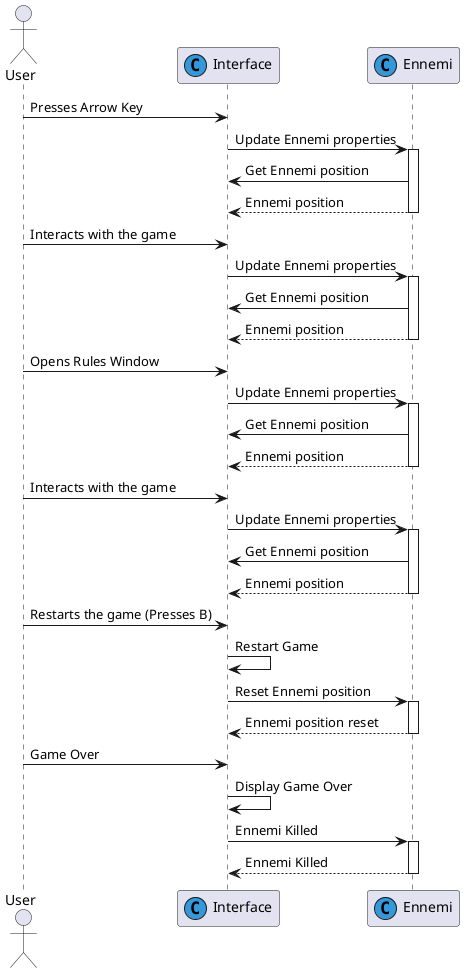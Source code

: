 @startuml
!define HEADER_COLOR #3498DB

actor User
participant "Interface" as Interface << (C,HEADER_COLOR) >>
participant "Ennemi" as Ennemi << (C,HEADER_COLOR) >>

User -> Interface: Presses Arrow Key
Interface -> Ennemi: Update Ennemi properties
activate Ennemi
Ennemi -> Interface: Get Ennemi position
Ennemi --> Interface: Ennemi position
deactivate Ennemi

User -> Interface: Interacts with the game
Interface -> Ennemi: Update Ennemi properties
activate Ennemi
Ennemi -> Interface: Get Ennemi position
Ennemi --> Interface: Ennemi position
deactivate Ennemi

User -> Interface: Opens Rules Window
Interface -> Ennemi: Update Ennemi properties
activate Ennemi
Ennemi -> Interface: Get Ennemi position
Ennemi --> Interface: Ennemi position
deactivate Ennemi

User -> Interface: Interacts with the game
Interface -> Ennemi: Update Ennemi properties
activate Ennemi
Ennemi -> Interface: Get Ennemi position
Ennemi --> Interface: Ennemi position
deactivate Ennemi

User -> Interface: Restarts the game (Presses B)
Interface -> Interface: Restart Game
Interface -> Ennemi: Reset Ennemi position
activate Ennemi
Ennemi --> Interface: Ennemi position reset
deactivate Ennemi

User -> Interface: Game Over
Interface -> Interface: Display Game Over
Interface -> Ennemi: Ennemi Killed
activate Ennemi
Ennemi --> Interface: Ennemi Killed
deactivate Ennemi
@enduml
l



